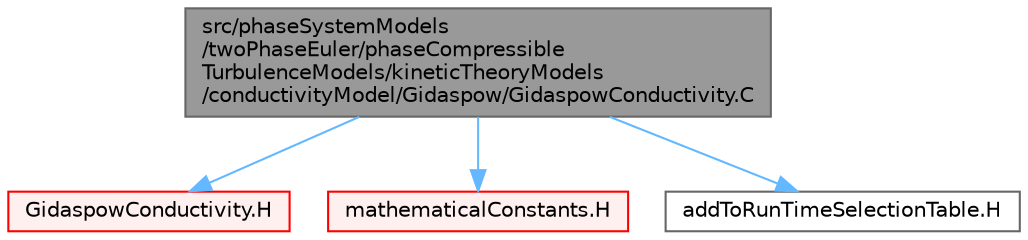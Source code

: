digraph "src/phaseSystemModels/twoPhaseEuler/phaseCompressibleTurbulenceModels/kineticTheoryModels/conductivityModel/Gidaspow/GidaspowConductivity.C"
{
 // LATEX_PDF_SIZE
  bgcolor="transparent";
  edge [fontname=Helvetica,fontsize=10,labelfontname=Helvetica,labelfontsize=10];
  node [fontname=Helvetica,fontsize=10,shape=box,height=0.2,width=0.4];
  Node1 [id="Node000001",label="src/phaseSystemModels\l/twoPhaseEuler/phaseCompressible\lTurbulenceModels/kineticTheoryModels\l/conductivityModel/Gidaspow/GidaspowConductivity.C",height=0.2,width=0.4,color="gray40", fillcolor="grey60", style="filled", fontcolor="black",tooltip=" "];
  Node1 -> Node2 [id="edge1_Node000001_Node000002",color="steelblue1",style="solid",tooltip=" "];
  Node2 [id="Node000002",label="GidaspowConductivity.H",height=0.2,width=0.4,color="red", fillcolor="#FFF0F0", style="filled",URL="$twoPhaseEuler_2phaseCompressibleTurbulenceModels_2kineticTheoryModels_2conductivityModel_2Gidaspow_2GidaspowConductivity_8H.html",tooltip=" "];
  Node1 -> Node4 [id="edge2_Node000001_Node000004",color="steelblue1",style="solid",tooltip=" "];
  Node4 [id="Node000004",label="mathematicalConstants.H",height=0.2,width=0.4,color="red", fillcolor="#FFF0F0", style="filled",URL="$mathematicalConstants_8H.html",tooltip=" "];
  Node1 -> Node36 [id="edge3_Node000001_Node000036",color="steelblue1",style="solid",tooltip=" "];
  Node36 [id="Node000036",label="addToRunTimeSelectionTable.H",height=0.2,width=0.4,color="grey40", fillcolor="white", style="filled",URL="$addToRunTimeSelectionTable_8H.html",tooltip="Macros for easy insertion into run-time selection tables."];
}
